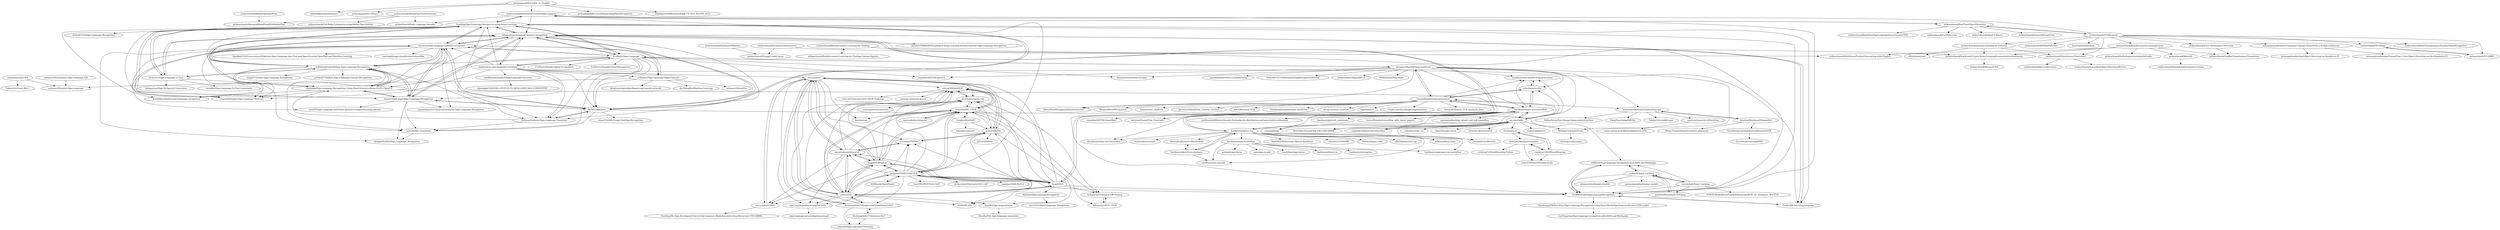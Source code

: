 digraph G {
"nicknochnack/MediaPipePoseEstimation" -> "nicknochnack/Body-Language-Decoder"
"nicknochnack/MediaPipePoseEstimation" -> "nicknochnack/Full-Body-Estimation-using-Media-Pipe-Holistic"
"nicknochnack/MediaPipePoseEstimation" -> "nicknochnack/AdvancedHandPoseWithMediaPipe"
"harshbg/Sign-Language-Interpreter-using-Deep-Learning" -> "hthuwal/sign-language-gesture-recognition"
"harshbg/Sign-Language-Interpreter-using-Deep-Learning" -> "loicmarie/sign-language-alphabet-recognizer"
"harshbg/Sign-Language-Interpreter-using-Deep-Learning" -> "imRishabhGupta/Indian-Sign-Language-Recognition"
"harshbg/Sign-Language-Interpreter-using-Deep-Learning" -> "rrupeshh/Simple-Sign-Language-Detector"
"harshbg/Sign-Language-Interpreter-using-Deep-Learning" -> "luvk1412/Sign-Language-to-Text"
"harshbg/Sign-Language-Interpreter-using-Deep-Learning" -> "Anmol-Singh-Jaggi/Sign-Language-Recognition"
"harshbg/Sign-Language-Interpreter-using-Deep-Learning" -> "BelalC/sign2text"
"harshbg/Sign-Language-Interpreter-using-Deep-Learning" -> "SufiyaanNadeem/Sign-Language-Translator"
"harshbg/Sign-Language-Interpreter-using-Deep-Learning" -> "shadabsk/Sign-Language-Recognition-Using-Hand-Gestures-Keras-PyQT5-OpenCV"
"harshbg/Sign-Language-Interpreter-using-Deep-Learning" -> "Tachionstrahl/SignLanguageRecognition"
"harshbg/Sign-Language-Interpreter-using-Deep-Learning" -> "Arshad221b/Sign-Language-Recognition"
"harshbg/Sign-Language-Interpreter-using-Deep-Learning" -> "nicknochnack/ActionDetectionforSignLanguage"
"harshbg/Sign-Language-Interpreter-using-Deep-Learning" -> "Karthikeyu/Indian-sign-language-recognition"
"harshbg/Sign-Language-Interpreter-using-Deep-Learning" -> "FrederikSchorr/sign-language"
"harshbg/Sign-Language-Interpreter-using-Deep-Learning" -> "EvilPort2/Sign-Language"
"nicknochnack/TFODCourse" -> "nicknochnack/TFODApp"
"nicknochnack/TFODCourse" -> "nicknochnack/TFODRPi"
"nicknochnack/TFODCourse" -> "nicknochnack/RealTimeObjectDetection"
"nicknochnack/TFODCourse" -> "nicknochnack/machine-learning-by-industry"
"nicknochnack/TFODCourse" -> "nicknochnack/RealTimeAutomaticNumberPlateRecognition"
"nicknochnack/TFODCourse" -> "nicknochnack/ActionDetectionforSignLanguage"
"nicknochnack/TFODCourse" -> "nicknochnack/DataScienceCheatsheet"
"nicknochnack/TFODCourse" -> "nicknochnack/ReinforcementLearningCourse"
"nicknochnack/TFODCourse" -> "nicknochnack/ANPRwithPython"
"nicknochnack/TFODCourse" -> "heartexlabs/labelImg" ["e"=1]
"nicknochnack/TFODCourse" -> "armaanpriyadarshan/Training-a-Custom-TensorFlow-2.X-Object-Detector"
"nicknochnack/TFODCourse" -> "nicknochnack/YOLO-Drowsiness-Detection"
"EvilPort2/Sign-Language" -> "hthuwal/sign-language-gesture-recognition"
"EvilPort2/Sign-Language" -> "loicmarie/sign-language-alphabet-recognizer"
"EvilPort2/Sign-Language" -> "harshbg/Sign-Language-Interpreter-using-Deep-Learning"
"EvilPort2/Sign-Language" -> "imRishabhGupta/Indian-Sign-Language-Recognition"
"EvilPort2/Sign-Language" -> "sjvasquez/handwriting-synthesis"
"EvilPort2/Sign-Language" -> "BelalC/sign2text"
"EvilPort2/Sign-Language" -> "SufiyaanNadeem/Sign-Language-Translator"
"EvilPort2/Sign-Language" -> "kennethreitz/twitter-scraper" ["e"=1]
"EvilPort2/Sign-Language" -> "EvilPort2/Simple-OpenCV-Calculator"
"EvilPort2/Sign-Language" -> "carpedm20/ENAS-pytorch" ["e"=1]
"EvilPort2/Sign-Language" -> "shekit/alexa-sign-language-translator"
"EvilPort2/Sign-Language" -> "mjk188/ASL-Translator"
"EvilPort2/Sign-Language" -> "shadabsk/Sign-Language-Recognition-Using-Hand-Gestures-Keras-PyQT5-OpenCV"
"EvilPort2/Sign-Language" -> "EvilPort2/SimpleGestureRecognition"
"EvilPort2/Sign-Language" -> "ardamavi/Sign-Language-Digits-Dataset"
"snowkylin/rnn-handwriting-generation" -> "greydanus/scribe"
"szcom/rnnlib" -> "hardmaru/write-rnn-tensorflow"
"szcom/rnnlib" -> "greydanus/scribe"
"szcom/rnnlib" -> "hardmaru/sketch-rnn"
"szcom/rnnlib" -> "theSage21/handwritten"
"szcom/rnnlib" -> "ericjang/draw" ["e"=1]
"szcom/rnnlib" -> "skaae/lasagne-draw" ["e"=1]
"szcom/rnnlib" -> "ikostrikov/TensorFlow-VAE-GAN-DRAW" ["e"=1]
"szcom/rnnlib" -> "Element-Research/rnn" ["e"=1]
"szcom/rnnlib" -> "fumin/pencil"
"szcom/rnnlib" -> "wojzaremba/lstm" ["e"=1]
"szcom/rnnlib" -> "snowkylin/rnn-handwriting-generation"
"szcom/rnnlib" -> "kaonashi-tyc/Rewrite" ["e"=1]
"szcom/rnnlib" -> "carpedm20/pixel-rnn-tensorflow" ["e"=1]
"szcom/rnnlib" -> "Grzego/handwriting-generation"
"szcom/rnnlib" -> "rakeshvar/rnn_ctc" ["e"=1]
"ustc-slr/DilatedSLR" -> "zheniu/stochastic-cslr"
"ustc-slr/DilatedSLR" -> "ustc-slr/ChaLearn-2021-ISLR-Challenge"
"ustc-slr/DilatedSLR" -> "amorim-cleison/st-gcn-sl"
"ustc-slr/DilatedSLR" -> "gulvarol/bsl1k"
"ardamavi/Game-Bot" -> "FidgetySo/Game-Bot-1"
"ardamavi/Game-Bot" -> "ardamavi/Vocalize-Sign-Language"
"alexis-jacq/Pytorch-Sketch-RNN" -> "hardmaru/sketch-rnn-datasets"
"hthuwal/sign-language-gesture-recognition" -> "loicmarie/sign-language-alphabet-recognizer"
"hthuwal/sign-language-gesture-recognition" -> "harshbg/Sign-Language-Interpreter-using-Deep-Learning"
"hthuwal/sign-language-gesture-recognition" -> "imRishabhGupta/Indian-Sign-Language-Recognition"
"hthuwal/sign-language-gesture-recognition" -> "FrederikSchorr/sign-language"
"hthuwal/sign-language-gesture-recognition" -> "rrupeshh/Simple-Sign-Language-Detector"
"hthuwal/sign-language-gesture-recognition" -> "Anmol-Singh-Jaggi/Sign-Language-Recognition"
"hthuwal/sign-language-gesture-recognition" -> "Tachionstrahl/SignLanguageRecognition"
"hthuwal/sign-language-gesture-recognition" -> "BelalC/sign2text"
"hthuwal/sign-language-gesture-recognition" -> "shadabsk/Sign-Language-Recognition-Using-Hand-Gestures-Keras-PyQT5-OpenCV"
"hthuwal/sign-language-gesture-recognition" -> "luvk1412/Sign-Language-to-Text"
"hthuwal/sign-language-gesture-recognition" -> "EvilPort2/Sign-Language"
"hthuwal/sign-language-gesture-recognition" -> "shekit/alexa-sign-language-translator"
"hthuwal/sign-language-gesture-recognition" -> "0aqz0/SLR"
"hthuwal/sign-language-gesture-recognition" -> "jayshah19949596/DeepSign-A-Deep-Learning-Architecture-for-Sign-Language-Recognition"
"hthuwal/sign-language-gesture-recognition" -> "SufiyaanNadeem/Sign-Language-Translator"
"nicknochnack/MediaPipeHandPose" -> "nicknochnack/AdvancedHandPoseWithMediaPipe"
"Grzego/handwriting-generation" -> "sjvasquez/handwriting-synthesis"
"Grzego/handwriting-generation" -> "Belval/TextRecognitionDataGenerator" ["e"=1]
"Grzego/handwriting-generation" -> "greydanus/scribe"
"Grzego/handwriting-generation" -> "Sanster/text_renderer" ["e"=1]
"Grzego/handwriting-generation" -> "JarveeLee/SynthText_Chinese_version" ["e"=1]
"Grzego/handwriting-generation" -> "snowkylin/rnn-handwriting-generation"
"Grzego/handwriting-generation" -> "hardmaru/write-rnn-tensorflow"
"Grzego/handwriting-generation" -> "da03/Attention-OCR" ["e"=1]
"Grzego/handwriting-generation" -> "TianzhongSong/awesome-SynthText" ["e"=1]
"Grzego/handwriting-generation" -> "oh-my-ocr/text_renderer" ["e"=1]
"Grzego/handwriting-generation" -> "amzn/convolutional-handwriting-gan"
"Grzego/handwriting-generation" -> "bgshih/aster" ["e"=1]
"Grzego/handwriting-generation" -> "Canjie-Luo/Text-Image-Augmentation" ["e"=1]
"Grzego/handwriting-generation" -> "wang-tf/Chinese_OCR_synthetic_data" ["e"=1]
"Grzego/handwriting-generation" -> "WenmuZhou/PAN.pytorch" ["e"=1]
"verashira/TSPNet" -> "gulvarol/bsl1k"
"verashira/TSPNet" -> "kayoyin/transformer-slt"
"theSage21/handwritten" -> "theSage21/pytongue"
"kayoyin/transformer-slt" -> "neccam/slt"
"kayoyin/transformer-slt" -> "neccam/nslt"
"kayoyin/transformer-slt" -> "neccam/SubUNets"
"kayoyin/transformer-slt" -> "verashira/TSPNet"
"kayoyin/transformer-slt" -> "sign-language-processing/datasets"
"kayoyin/transformer-slt" -> "ycmin95/VAC_CSLR"
"kayoyin/transformer-slt" -> "0aqz0/SLRPapers"
"kayoyin/transformer-slt" -> "ustc-slr/DilatedSLR"
"neccam/nslt" -> "neccam/slt"
"neccam/nslt" -> "kayoyin/transformer-slt"
"neccam/nslt" -> "neccam/SubUNets"
"neccam/nslt" -> "ycmin95/VAC_CSLR"
"neccam/nslt" -> "BenSaunders27/ProgressiveTransformersSLP"
"neccam/nslt" -> "verashira/TSPNet"
"neccam/nslt" -> "0aqz0/SLRPapers"
"neccam/nslt" -> "ustc-slr/DilatedSLR"
"neccam/nslt" -> "gulvarol/bsl1k"
"neccam/nslt" -> "zheniu/stochastic-cslr"
"neccam/nslt" -> "faresbs/san"
"neccam/nslt" -> "sign-language-processing/datasets"
"neccam/slt" -> "kayoyin/transformer-slt"
"neccam/slt" -> "neccam/nslt"
"neccam/slt" -> "BenSaunders27/ProgressiveTransformersSLP"
"neccam/slt" -> "ycmin95/VAC_CSLR"
"neccam/slt" -> "verashira/TSPNet"
"neccam/slt" -> "ustc-slr/DilatedSLR"
"neccam/slt" -> "jackyjsy/CVPR21Chal-SLR"
"neccam/slt" -> "0aqz0/SLRPapers"
"neccam/slt" -> "neccam/SubUNets"
"neccam/slt" -> "zheniu/stochastic-cslr"
"neccam/slt" -> "sign-language-processing/datasets"
"neccam/slt" -> "RenzKa/sign-segmentation"
"neccam/slt" -> "0aqz0/SLR"
"neccam/slt" -> "dxli94/WLASL" ["e"=1]
"neccam/slt" -> "gulvarol/bsl1k"
"duduainankai/pencil-python" -> "candycat1992/PencilDrawing"
"duduainankai/pencil-python" -> "Ldpe2G/Pencil-Drawing-Scala"
"duduainankai/pencil-python" -> "ychding11/PencilDrawing-Python"
"IntuitionMachines/OrigamiNet" -> "Wang-Tianwei/Implicit-feature-alignment"
"IntuitionMachines/OrigamiNet" -> "amzn/convolutional-handwriting-gan"
"IntuitionMachines/OrigamiNet" -> "FactoDeepLearning/VerticalAttentionOCR"
"sjvasquez/handwriting-synthesis" -> "Grzego/handwriting-generation"
"sjvasquez/handwriting-synthesis" -> "EvilPort2/Sign-Language"
"sjvasquez/handwriting-synthesis" -> "kennethreitz/twitter-scraper" ["e"=1]
"sjvasquez/handwriting-synthesis" -> "hardmaru/write-rnn-tensorflow"
"sjvasquez/handwriting-synthesis" -> "carpedm20/ENAS-pytorch" ["e"=1]
"sjvasquez/handwriting-synthesis" -> "saurabhdaware/text-to-handwriting" ["e"=1]
"sjvasquez/handwriting-synthesis" -> "greydanus/scribe"
"sjvasquez/handwriting-synthesis" -> "amzn/convolutional-handwriting-gan"
"sjvasquez/handwriting-synthesis" -> "szcom/rnnlib"
"sjvasquez/handwriting-synthesis" -> "0x454447415244/HandwritingRecognitionSystem" ["e"=1]
"sjvasquez/handwriting-synthesis" -> "GirkovArpa/calligrapher-ai"
"sjvasquez/handwriting-synthesis" -> "Belval/TextRecognitionDataGenerator" ["e"=1]
"sjvasquez/handwriting-synthesis" -> "snowkylin/rnn-handwriting-generation"
"sjvasquez/handwriting-synthesis" -> "NVIDIA/FastPhotoStyle" ["e"=1]
"sjvasquez/handwriting-synthesis" -> "theSage21/handwritten"
"hardmaru/write-rnn-tensorflow" -> "hardmaru/sketch-rnn"
"hardmaru/write-rnn-tensorflow" -> "szcom/rnnlib"
"hardmaru/write-rnn-tensorflow" -> "greydanus/scribe"
"hardmaru/write-rnn-tensorflow" -> "snowkylin/rnn-handwriting-generation"
"hardmaru/write-rnn-tensorflow" -> "Grzego/handwriting-generation"
"hardmaru/write-rnn-tensorflow" -> "axelbrando/Mixture-Density-Networks-for-distribution-and-uncertainty-estimation" ["e"=1]
"hardmaru/write-rnn-tensorflow" -> "sherjilozair/char-rnn-tensorflow" ["e"=1]
"hardmaru/write-rnn-tensorflow" -> "hardmaru/pytorch_notebooks" ["e"=1]
"hardmaru/write-rnn-tensorflow" -> "LeavesBreathe/tensorflow_with_latest_papers" ["e"=1]
"hardmaru/write-rnn-tensorflow" -> "ericjang/draw" ["e"=1]
"hardmaru/write-rnn-tensorflow" -> "jazzsaxmafia/show_attend_and_tell.tensorflow" ["e"=1]
"hardmaru/write-rnn-tensorflow" -> "carpedm20/pixel-rnn-tensorflow" ["e"=1]
"hardmaru/write-rnn-tensorflow" -> "carpedm20/NTM-tensorflow" ["e"=1]
"hardmaru/write-rnn-tensorflow" -> "ikostrikov/TensorFlow-VAE-GAN-DRAW" ["e"=1]
"hardmaru/write-rnn-tensorflow" -> "terryum/TensorFlow_Exercises" ["e"=1]
"hardmaru/sketch-rnn" -> "hardmaru/write-rnn-tensorflow"
"hardmaru/sketch-rnn" -> "hardmaru/sketch-rnn-datasets"
"hardmaru/sketch-rnn" -> "alexis-jacq/Pytorch-Sketch-RNN"
"hardmaru/sketch-rnn" -> "MarkMoHR/Awesome-Sketch-Synthesis" ["e"=1]
"hardmaru/sketch-rnn" -> "szcom/rnnlib"
"hardmaru/sketch-rnn" -> "chuanli11/CNNMRF" ["e"=1]
"hardmaru/sketch-rnn" -> "Newmu/dcgan_code" ["e"=1]
"hardmaru/sketch-rnn" -> "abhshkdz/neural-vqa" ["e"=1]
"hardmaru/sketch-rnn" -> "hardmaru/rnn-tutorial"
"hardmaru/sketch-rnn" -> "erikbern/deep-fonts" ["e"=1]
"hardmaru/sketch-rnn" -> "sherjilozair/char-rnn-tensorflow" ["e"=1]
"hardmaru/sketch-rnn" -> "hardmaru/cppn-tensorflow"
"hardmaru/sketch-rnn" -> "facebook/eyescream" ["e"=1]
"hardmaru/sketch-rnn" -> "hardmaru/cppn-gan-vae-tensorflow" ["e"=1]
"hardmaru/sketch-rnn" -> "kaonashi-tyc/Rewrite" ["e"=1]
"imRishabhGupta/Indian-Sign-Language-Recognition" -> "Karthikeyu/Indian-sign-language-recognition"
"imRishabhGupta/Indian-Sign-Language-Recognition" -> "harshbg/Sign-Language-Interpreter-using-Deep-Learning"
"imRishabhGupta/Indian-Sign-Language-Recognition" -> "hthuwal/sign-language-gesture-recognition"
"imRishabhGupta/Indian-Sign-Language-Recognition" -> "shadabsk/Sign-Language-Recognition-Using-Hand-Gestures-Keras-PyQT5-OpenCV"
"imRishabhGupta/Indian-Sign-Language-Recognition" -> "shag527/Indian-Sign-Language-Recognition"
"imRishabhGupta/Indian-Sign-Language-Recognition" -> "Anmol-Singh-Jaggi/Sign-Language-Recognition"
"imRishabhGupta/Indian-Sign-Language-Recognition" -> "yatharth77/Indian-Sign-Language-Gesture-Recognition"
"imRishabhGupta/Indian-Sign-Language-Recognition" -> "loicmarie/sign-language-alphabet-recognizer"
"imRishabhGupta/Indian-Sign-Language-Recognition" -> "luvk1412/Sign-Language-to-Text"
"imRishabhGupta/Indian-Sign-Language-Recognition" -> "rrupeshh/Simple-Sign-Language-Detector"
"imRishabhGupta/Indian-Sign-Language-Recognition" -> "SufiyaanNadeem/Sign-Language-Translator"
"imRishabhGupta/Indian-Sign-Language-Recognition" -> "mjk188/ASL-Translator"
"BenSaunders27/Awesome-SLP" -> "BenSaunders27/ProgressiveTransformersSLP"
"BenSaunders27/Awesome-SLP" -> "gopeith/SignLanguageProcessing"
"BenSaunders27/ProgressiveTransformersSLP" -> "BenSaunders27/Awesome-SLP"
"BenSaunders27/ProgressiveTransformersSLP" -> "neccam/slt"
"BenSaunders27/ProgressiveTransformersSLP" -> "gopeith/SignLanguageProcessing"
"BenSaunders27/ProgressiveTransformersSLP" -> "ustc-slr/DilatedSLR"
"BenSaunders27/ProgressiveTransformersSLP" -> "neccam/nslt"
"FangyunWei/SLRT" -> "ycmin95/VAC_CSLR"
"FangyunWei/SLRT" -> "gulvarol/bsl1k"
"FangyunWei/SLRT" -> "bzhangGo/sltunet"
"nicknochnack/Reinforcement-Learning-for-Trading" -> "nicknochnack/Reinforcement-Learning-for-Trading-Custom-Signals"
"nicknochnack/Reinforcement-Learning-for-Trading" -> "nicknochnack/Stock-and-Crypto-News-ScrapingSummarizationSentiment"
"dluthwy/SignLanguageRecognition" -> "owo12321/Sign-Language-Recognition"
"SufiyaanNadeem/Sign-Language-Translator" -> "mjk188/ASL-Translator"
"SufiyaanNadeem/Sign-Language-Translator" -> "BelalC/sign2text"
"SufiyaanNadeem/Sign-Language-Translator" -> "shadabsk/Sign-Language-Recognition-Using-Hand-Gestures-Keras-PyQT5-OpenCV"
"priiyaanjaalii0611/ASL_to_English" -> "priiyaanjaalii0611/Piano"
"priiyaanjaalii0611/ASL_to_English" -> "priiyaanjaalii0611/CarRegistrationPlateRecognition"
"priiyaanjaalii0611/ASL_to_English" -> "ashishpatel26/ResourceBank_CV_NLP_MLOPS_2022" ["e"=1]
"priiyaanjaalii0611/ASL_to_English" -> "nicknochnack/ActionDetectionforSignLanguage"
"priiyaanjaalii0611/ASL_to_English" -> "abhishekkrthakur/mlspace" ["e"=1]
"ardamavi/Sign-Language-Digits-Dataset" -> "ardamavi/Vocalize-Sign-Language"
"ardamavi/Sign-Language-Digits-Dataset" -> "deeplearningturkiye/kapsul-agi-capsule-network" ["e"=1]
"ardamavi/Sign-Language-Digits-Dataset" -> "loicmarie/sign-language-alphabet-recognizer"
"ardamavi/Sign-Language-Digits-Dataset" -> "devWangBin/Machine-Learning"
"ardamavi/Sign-Language-Digits-Dataset" -> "BelalC/sign2text"
"ardamavi/Sign-Language-Digits-Dataset" -> "ardamavi/SesimVar"
"Anmol-Singh-Jaggi/Sign-Language-Recognition" -> "loicmarie/sign-language-alphabet-recognizer"
"Anmol-Singh-Jaggi/Sign-Language-Recognition" -> "AnupamYedida/Sign_Language_Recognition"
"Anmol-Singh-Jaggi/Sign-Language-Recognition" -> "shadabsk/Sign-Language-Recognition-Using-Hand-Gestures-Keras-PyQT5-OpenCV"
"Anmol-Singh-Jaggi/Sign-Language-Recognition" -> "hthuwal/sign-language-gesture-recognition"
"Anmol-Singh-Jaggi/Sign-Language-Recognition" -> "imRishabhGupta/Indian-Sign-Language-Recognition"
"Anmol-Singh-Jaggi/Sign-Language-Recognition" -> "harshbg/Sign-Language-Interpreter-using-Deep-Learning"
"Anmol-Singh-Jaggi/Sign-Language-Recognition" -> "BelalC/sign2text"
"Anmol-Singh-Jaggi/Sign-Language-Recognition" -> "mjk188/ASL-Translator"
"Anmol-Singh-Jaggi/Sign-Language-Recognition" -> "mon95/Sign-Language-and-Static-gesture-recognition-using-sklearn"
"Anmol-Singh-Jaggi/Sign-Language-Recognition" -> "payamsiyari/GT-Deep-Learning-for-Sign-Language-Recognition"
"candycat1992/PencilDrawing" -> "Ldpe2G/Pencil-Drawing-Scala"
"candycat1992/PencilDrawing" -> "duduainankai/pencil-python"
"candycat1992/PencilDrawing" -> "fumin/pencil"
"shadabsk/Sign-Language-Recognition-Using-Hand-Gestures-Keras-PyQT5-OpenCV" -> "rrupeshh/Simple-Sign-Language-Detector"
"shadabsk/Sign-Language-Recognition-Using-Hand-Gestures-Keras-PyQT5-OpenCV" -> "Karthikeyu/Indian-sign-language-recognition"
"shadabsk/Sign-Language-Recognition-Using-Hand-Gestures-Keras-PyQT5-OpenCV" -> "Tachionstrahl/SignLanguageRecognition"
"shadabsk/Sign-Language-Recognition-Using-Hand-Gestures-Keras-PyQT5-OpenCV" -> "Anmol-Singh-Jaggi/Sign-Language-Recognition"
"shadabsk/Sign-Language-Recognition-Using-Hand-Gestures-Keras-PyQT5-OpenCV" -> "imRishabhGupta/Indian-Sign-Language-Recognition"
"gulvarol/bsl1k" -> "gulvarol/bsldict"
"gulvarol/bsl1k" -> "RenzKa/sign-segmentation"
"gulvarol/bsl1k" -> "zheniu/stochastic-cslr"
"gulvarol/bsl1k" -> "ustc-slr/DilatedSLR"
"gulvarol/bsl1k" -> "verashira/TSPNet"
"hulianyuyy/SEN_CSLR" -> "hulianyuyy/Temporal-Lift-Pooling"
"zheniu/stochastic-cslr" -> "hulianyuyy/Temporal-Lift-Pooling"
"zheniu/stochastic-cslr" -> "ustc-slr/DilatedSLR"
"zheniu/stochastic-cslr" -> "enhuiz/phoenix-datasets"
"zheniu/stochastic-cslr" -> "ycmin95/VAC_CSLR"
"shekit/alexa-sign-language-translator" -> "hthuwal/sign-language-gesture-recognition"
"shekit/alexa-sign-language-translator" -> "loicmarie/sign-language-alphabet-recognizer"
"shekit/alexa-sign-language-translator" -> "neccam/nslt"
"shekit/alexa-sign-language-translator" -> "ardamavi/Sign-Language-Digits-Dataset"
"shekit/alexa-sign-language-translator" -> "FrederikSchorr/sign-language"
"shekit/alexa-sign-language-translator" -> "SufiyaanNadeem/Sign-Language-Translator"
"shekit/alexa-sign-language-translator" -> "rrupeshh/Simple-Sign-Language-Detector"
"shekit/alexa-sign-language-translator" -> "Anmol-Singh-Jaggi/Sign-Language-Recognition"
"shekit/alexa-sign-language-translator" -> "EvilPort2/Sign-Language"
"shekit/alexa-sign-language-translator" -> "BelalC/sign2text"
"shekit/alexa-sign-language-translator" -> "harshbg/Sign-Language-Interpreter-using-Deep-Learning"
"shekit/alexa-sign-language-translator" -> "sahilkhoslaa/AudioToSignLanguageConverter"
"nicknochnack/TFODApp" -> "nicknochnack/TFODRPi"
"nicknochnack/TFODRPi" -> "nicknochnack/TFODApp"
"0aqz0/SLR" -> "0aqz0/SLRPapers"
"0aqz0/SLR" -> "ustc-slr/DilatedSLR"
"0aqz0/SLR" -> "jackyjsy/CVPR21Chal-SLR"
"0aqz0/SLR" -> "ycmin95/VAC_CSLR"
"0aqz0/SLR" -> "zheniu/stochastic-cslr"
"0aqz0/SLR" -> "neccam/slt"
"0aqz0/SLR" -> "kayoyin/transformer-slt"
"0aqz0/SLR" -> "dluthwy/SignLanguageRecognition"
"0aqz0/SLR" -> "gulvarol/bsl1k"
"0aqz0/SLR" -> "neccam/nslt"
"0aqz0/SLR" -> "verashira/TSPNet"
"0aqz0/SLR" -> "dxli94/WLASL" ["e"=1]
"0aqz0/SLR" -> "Tachionstrahl/SignLanguageRecognition"
"0aqz0/SLR" -> "hulianyuyy/Temporal-Lift-Pooling"
"0aqz0/SLR" -> "hthuwal/sign-language-gesture-recognition"
"0aqz0/SLRPapers" -> "ustc-slr/DilatedSLR"
"0aqz0/SLRPapers" -> "0aqz0/SLR"
"0aqz0/SLRPapers" -> "ycmin95/VAC_CSLR"
"0aqz0/SLRPapers" -> "zheniu/stochastic-cslr"
"0aqz0/SLRPapers" -> "neccam/nslt"
"0aqz0/SLRPapers" -> "neccam/SubUNets"
"0aqz0/SLRPapers" -> "jackyjsy/CVPR21Chal-SLR"
"0aqz0/SLRPapers" -> "neccam/slt"
"0aqz0/SLRPapers" -> "kayoyin/transformer-slt"
"ycmin95/VAC_CSLR" -> "hulianyuyy/Temporal-Lift-Pooling"
"ycmin95/VAC_CSLR" -> "zheniu/stochastic-cslr"
"ycmin95/VAC_CSLR" -> "neccam/slt"
"ycmin95/VAC_CSLR" -> "FangyunWei/SLRT"
"ycmin95/VAC_CSLR" -> "ustc-slr/DilatedSLR"
"ycmin95/VAC_CSLR" -> "jackyjsy/CVPR21Chal-SLR"
"ycmin95/VAC_CSLR" -> "hulianyuyy/SEN_CSLR"
"ycmin95/VAC_CSLR" -> "faresbs/san"
"ycmin95/VAC_CSLR" -> "matyasbohacek/spoter"
"ycmin95/VAC_CSLR" -> "gulvarol/bsl1k"
"ycmin95/VAC_CSLR" -> "neccam/nslt"
"ycmin95/VAC_CSLR" -> "0aqz0/SLRPapers"
"nicknochnack/machine-learning-by-industry" -> "ilfrich/annotator"
"nicknochnack/machine-learning-by-industry" -> "nicknochnack/Stock-and-Crypto-News-ScrapingSummarizationSentiment"
"nicknochnack/machine-learning-by-industry" -> "nicknochnack/DataScienceCheatsheet"
"fumin/pencil" -> "candycat1992/PencilDrawing"
"fumin/pencil" -> "duduainankai/pencil-python"
"ardamavi/Vocalization-Sign-Language-iOS" -> "ardamavi/Vocalize-Sign-Language"
"nicknochnack/RealTimeObjectDetection" -> "nicknochnack/RealTimeSignLanguageDetectionwithTFJS"
"nicknochnack/RealTimeObjectDetection" -> "nicknochnack/ActionDetectionforSignLanguage"
"nicknochnack/RealTimeObjectDetection" -> "nicknochnack/FaceDetection"
"nicknochnack/RealTimeObjectDetection" -> "nicknochnack/OpenCV-Basics"
"nicknochnack/RealTimeObjectDetection" -> "nicknochnack/TFODCourse"
"nicknochnack/RealTimeObjectDetection" -> "nicknochnack/GestureRecognition" ["e"=1]
"jackyjsy/CVPR21Chal-SLR" -> "jackyjsy/SAM-SLR-v2"
"jackyjsy/CVPR21Chal-SLR" -> "ycmin95/VAC_CSLR"
"jackyjsy/CVPR21Chal-SLR" -> "gulvarol/bsl1k"
"jackyjsy/CVPR21Chal-SLR" -> "verashira/TSPNet"
"jackyjsy/CVPR21Chal-SLR" -> "neccam/slt"
"jackyjsy/CVPR21Chal-SLR" -> "AI4Bharat/OpenHands"
"jackyjsy/CVPR21Chal-SLR" -> "0aqz0/SLR"
"jackyjsy/CVPR21Chal-SLR" -> "0aqz0/SLRPapers"
"jackyjsy/CVPR21Chal-SLR" -> "zheniu/stochastic-cslr"
"jackyjsy/CVPR21Chal-SLR" -> "BenSaunders27/ProgressiveTransformersSLP"
"jackyjsy/CVPR21Chal-SLR" -> "Tachionstrahl/SignLanguageRecognition"
"jackyjsy/CVPR21Chal-SLR" -> "Sun1992/SSTCN-for-SLR"
"jackyjsy/CVPR21Chal-SLR" -> "dxli94/WLASL" ["e"=1]
"jackyjsy/CVPR21Chal-SLR" -> "m-decoster/ChaLearn-2021-LAP"
"jackyjsy/CVPR21Chal-SLR" -> "kayoyin/transformer-slt"
"BelalC/sign2text" -> "loicmarie/sign-language-alphabet-recognizer"
"BelalC/sign2text" -> "mjk188/ASL-Translator"
"BelalC/sign2text" -> "SufiyaanNadeem/Sign-Language-Translator"
"BelalC/sign2text" -> "hthuwal/sign-language-gesture-recognition"
"BelalC/sign2text" -> "Anmol-Singh-Jaggi/Sign-Language-Recognition"
"BelalC/sign2text" -> "harshbg/Sign-Language-Interpreter-using-Deep-Learning"
"BelalC/sign2text" -> "rabBit64/Sign-language-recognition-with-RNN-and-Mediapipe"
"BelalC/sign2text" -> "snrao310/ASL-Finger-Spelling-Recognition"
"JuliaPoo/MultiHand-Tracking" -> "wolterlw/hand_tracking"
"loicmarie/sign-language-alphabet-recognizer" -> "hthuwal/sign-language-gesture-recognition"
"loicmarie/sign-language-alphabet-recognizer" -> "rrupeshh/Simple-Sign-Language-Detector"
"loicmarie/sign-language-alphabet-recognizer" -> "harshbg/Sign-Language-Interpreter-using-Deep-Learning"
"loicmarie/sign-language-alphabet-recognizer" -> "Anmol-Singh-Jaggi/Sign-Language-Recognition"
"loicmarie/sign-language-alphabet-recognizer" -> "BelalC/sign2text"
"loicmarie/sign-language-alphabet-recognizer" -> "mjk188/ASL-Translator"
"loicmarie/sign-language-alphabet-recognizer" -> "imRishabhGupta/Indian-Sign-Language-Recognition"
"loicmarie/sign-language-alphabet-recognizer" -> "shadabsk/Sign-Language-Recognition-Using-Hand-Gestures-Keras-PyQT5-OpenCV"
"loicmarie/sign-language-alphabet-recognizer" -> "mon95/Sign-Language-and-Static-gesture-recognition-using-sklearn"
"loicmarie/sign-language-alphabet-recognizer" -> "EvilPort2/Sign-Language"
"loicmarie/sign-language-alphabet-recognizer" -> "Saadbutt321/Conversion-of-Pakistan-Sign-Language-into-Text-and-Speech-using-OpenPose-and-Machine-Learning"
"loicmarie/sign-language-alphabet-recognizer" -> "xuetsing/image-classification-tensorflow"
"loicmarie/sign-language-alphabet-recognizer" -> "AnupamYedida/Sign_Language_Recognition"
"loicmarie/sign-language-alphabet-recognizer" -> "ardamavi/Sign-Language-Digits-Dataset"
"loicmarie/sign-language-alphabet-recognizer" -> "payamsiyari/GT-Deep-Learning-for-Sign-Language-Recognition"
"nicknochnack/Stock-and-Crypto-News-ScrapingSummarizationSentiment" -> "nicknochnack/BinanceEDA"
"nicknochnack/PythonForDataScience" -> "nicknochnack/MultiStoreProductForecasting-with-Prophet"
"nicknochnack/PythonForDataScience" -> "nicknochnack/NumpyCrashCourse"
"nicknochnack/YOLO-Drowsiness-Detection" -> "nicknochnack/GradioxTransformersTranslation"
"nicknochnack/DataScienceCheatsheet" -> "nicknochnack/TensorflowObjectDetectionMetrics"
"nicknochnack/DataScienceCheatsheet" -> "nicknochnack/MLCrashCourse"
"nicknochnack/ActionDetectionforSignLanguage" -> "nicknochnack/RealTimeObjectDetection"
"nicknochnack/ActionDetectionforSignLanguage" -> "harshbg/Sign-Language-Interpreter-using-Deep-Learning"
"nicknochnack/ActionDetectionforSignLanguage" -> "hthuwal/sign-language-gesture-recognition"
"nicknochnack/ActionDetectionforSignLanguage" -> "nicknochnack/Body-Language-Decoder"
"nicknochnack/ActionDetectionforSignLanguage" -> "jackyjsy/CVPR21Chal-SLR"
"nicknochnack/ActionDetectionforSignLanguage" -> "Tachionstrahl/SignLanguageRecognition"
"Tachionstrahl/SignLanguageRecognition" -> "rabBit64/Sign-language-recognition-with-RNN-and-Mediapipe"
"Tachionstrahl/SignLanguageRecognition" -> "FrederikSchorr/sign-language"
"Tachionstrahl/SignLanguageRecognition" -> "thanhsang298/Viet-Nam-Sign-Language-Recognition-using-Hand-MediaPipe-framework-and-LSTM-model"
"matyasbohacek/spoter" -> "ycmin95/VAC_CSLR"
"rabBit64/Sign-language-recognition-with-RNN-and-Mediapipe" -> "Tachionstrahl/SignLanguageRecognition"
"rabBit64/Sign-language-recognition-with-RNN-and-Mediapipe" -> "wolterlw/hand_tracking"
"nicknochnack/Pandasin20Minutes" -> "nicknochnack/NumpyCrashCourse"
"mjk188/ASL-Translator" -> "AnupamYedida/Sign_Language_Recognition"
"amzn/convolutional-handwriting-gan" -> "IntuitionMachines/OrigamiNet"
"amzn/convolutional-handwriting-gan" -> "Nikolai10/scrabble-gan"
"amzn/convolutional-handwriting-gan" -> "omni-us/research-GANwriting"
"amzn/convolutional-handwriting-gan" -> "RubanSeven/Text-Image-Augmentation-python" ["e"=1]
"amzn/convolutional-handwriting-gan" -> "FangShancheng/ABINet" ["e"=1]
"wolterlw/hand_tracking" -> "metalwhale/hand_tracking"
"wolterlw/hand_tracking" -> "JuliaPoo/MultiHand-Tracking"
"wolterlw/hand_tracking" -> "rabBit64/Sign-language-recognition-with-RNN-and-Mediapipe"
"wolterlw/hand_tracking" -> "shoman2/mediapipe-models"
"wolterlw/hand_tracking" -> "junhwanjang/mediapipe-models"
"wolterlw/hand_tracking" -> "Tachionstrahl/SignLanguageRecognition"
"hardmaru/cppn-tensorflow" -> "hardmaru/cppn-gan-vae-tensorflow" ["e"=1]
"hardmaru/cppn-tensorflow" -> "hochthom/cppn-keras"
"hardmaru/cppn-tensorflow" -> "hardmaru/netart-js"
"hardmaru/cppn-tensorflow" -> "hardmaru/neurogram"
"hardmaru/cppn-tensorflow" -> "wottpal/cppn-keras"
"hardmaru/cppn-tensorflow" -> "hardmaru/rnn-tutorial"
"hardmaru/cppn-tensorflow" -> "wxs/cppn-to-glsl"
"greydanus/scribe" -> "snowkylin/rnn-handwriting-generation"
"greydanus/scribe" -> "hardmaru/write-rnn-tensorflow"
"greydanus/scribe" -> "Grzego/handwriting-generation"
"luvk1412/Sign-Language-to-Text" -> "emnikhil/Sign-Language-To-Text-Conversion"
"luvk1412/Sign-Language-to-Text" -> "shadabsk/Sign-Language-Recognition-Using-Hand-Gestures-Keras-PyQT5-OpenCV"
"luvk1412/Sign-Language-to-Text" -> "beingaryan/Sign-To-Speech-Conversion"
"luvk1412/Sign-Language-to-Text" -> "harshbg/Sign-Language-Interpreter-using-Deep-Learning"
"luvk1412/Sign-Language-to-Text" -> "imRishabhGupta/Indian-Sign-Language-Recognition"
"luvk1412/Sign-Language-to-Text" -> "hthuwal/sign-language-gesture-recognition"
"nicknochnack/ReinforcementLearningCourse" -> "nicknochnack/SelfieSegmentationwithGradio"
"nicknochnack/ReinforcementLearningCourse" -> "nicknochnack/MarioRL"
"nicknochnack/ReinforcementLearningCourse" -> "nicknochnack/MultiStoreProductForecasting-with-Prophet"
"nicknochnack/ReinforcementLearningCourse" -> "nicknochnack/Stock-and-Crypto-News-ScrapingSummarizationSentiment"
"nicknochnack/ReinforcementLearningCourse" -> "nicknochnack/GradioxTransformersTranslation"
"FrederikSchorr/sign-language" -> "Tachionstrahl/SignLanguageRecognition"
"FrederikSchorr/sign-language" -> "hthuwal/sign-language-gesture-recognition"
"neccam/SubUNets" -> "neccam/nslt"
"neccam/SubUNets" -> "huerlima/Re-Sign-Re-Aligned-End-to-End-Sequence-Modelling-with-Deep-Recurrent-CNN-HMMs"
"rrupeshh/Simple-Sign-Language-Detector" -> "loicmarie/sign-language-alphabet-recognizer"
"metalwhale/hand_tracking" -> "wolterlw/hand_tracking"
"metalwhale/hand_tracking" -> "JuliaPoo/MultiHand-Tracking"
"metalwhale/hand_tracking" -> "rabBit64/Sign-language-recognition-with-RNN-and-Mediapipe"
"metalwhale/hand_tracking" -> "FORTH-ModelBasedTracker/MonocularRGB_3D_Handpose_WACV18" ["e"=1]
"metalwhale/hand_tracking" -> "Tachionstrahl/SignLanguageRecognition"
"hardmaru/sketch-rnn-datasets" -> "hardmaru/rnn-tutorial"
"hardmaru/sketch-rnn-datasets" -> "hardmaru/sketch-rnn"
"hardmaru/sketch-rnn-datasets" -> "alexis-jacq/Pytorch-Sketch-RNN"
"armaanpriyadarshan/Training-a-Custom-TensorFlow-2.X-Object-Detector" -> "armaanpriyadarshan/TensorFlow-2-Lite-Object-Detection-on-the-Raspberry-Pi"
"armaanpriyadarshan/Training-a-Custom-TensorFlow-2.X-Object-Detector" -> "armaanpriyadarshan/Object-Detection-on-Raspberry-Pi"
"sign-language-processing/datasets" -> "sign-language-processing/playground"
"nicknochnack/Reinforcement-Learning-for-Trading-Custom-Signals" -> "nicknochnack/Reinforcement-Learning-for-Trading"
"FactoDeepLearning/VerticalAttentionOCR" -> "FactoDeepLearning/SPAN"
"nicknochnack/MarioRL" -> "nicknochnack/DoomReinforcementLearning"
"AI4Bharat/OpenHands" -> "sign-language-processing/datasets"
"AI4Bharat/OpenHands" -> "jackyjsy/CVPR21Chal-SLR"
"sahilkhoslaa/AudioToSignLanguageConverter" -> "jigargajjar55/AUDIO-SPEECH-TO-SIGN-LANGUAGE-CONVERTER"
"hulianyuyy/Temporal-Lift-Pooling" -> "hulianyuyy/SEN_CSLR"
"omni-us/research-GANwriting" -> "omni-us/research-WriterAdaptation-HTR"
"thanhsang298/Viet-Nam-Sign-Language-Recognition-using-Hand-MediaPipe-framework-and-LSTM-model" -> "LeeYongchao/Sign-language-recognition-with-RNN-and-Mediapipe"
"RenzKa/sign-segmentation" -> "RenzKa/VIA_sign-language-annotation"
"nicknochnack/MediaPipePoseEstimation" ["l"="31.222,32.507"]
"nicknochnack/Body-Language-Decoder" ["l"="31.191,32.463"]
"nicknochnack/Full-Body-Estimation-using-Media-Pipe-Holistic" ["l"="31.249,32.52"]
"nicknochnack/AdvancedHandPoseWithMediaPipe" ["l"="31.231,32.536"]
"harshbg/Sign-Language-Interpreter-using-Deep-Learning" ["l"="31.142,32.337"]
"hthuwal/sign-language-gesture-recognition" ["l"="31.162,32.336"]
"loicmarie/sign-language-alphabet-recognizer" ["l"="31.134,32.312"]
"imRishabhGupta/Indian-Sign-Language-Recognition" ["l"="31.119,32.329"]
"rrupeshh/Simple-Sign-Language-Detector" ["l"="31.126,32.339"]
"luvk1412/Sign-Language-to-Text" ["l"="31.134,32.359"]
"Anmol-Singh-Jaggi/Sign-Language-Recognition" ["l"="31.148,32.311"]
"BelalC/sign2text" ["l"="31.154,32.322"]
"SufiyaanNadeem/Sign-Language-Translator" ["l"="31.126,32.32"]
"shadabsk/Sign-Language-Recognition-Using-Hand-Gestures-Keras-PyQT5-OpenCV" ["l"="31.139,32.326"]
"Tachionstrahl/SignLanguageRecognition" ["l"="31.199,32.333"]
"Arshad221b/Sign-Language-Recognition" ["l"="31.176,32.301"]
"nicknochnack/ActionDetectionforSignLanguage" ["l"="31.154,32.405"]
"Karthikeyu/Indian-sign-language-recognition" ["l"="31.103,32.337"]
"FrederikSchorr/sign-language" ["l"="31.181,32.335"]
"EvilPort2/Sign-Language" ["l"="31.104,32.305"]
"nicknochnack/TFODCourse" ["l"="31.083,32.503"]
"nicknochnack/TFODApp" ["l"="31.108,32.527"]
"nicknochnack/TFODRPi" ["l"="31.112,32.513"]
"nicknochnack/RealTimeObjectDetection" ["l"="31.108,32.455"]
"nicknochnack/machine-learning-by-industry" ["l"="31.067,32.549"]
"nicknochnack/RealTimeAutomaticNumberPlateRecognition" ["l"="31.052,32.486"]
"nicknochnack/DataScienceCheatsheet" ["l"="31.044,32.533"]
"nicknochnack/ReinforcementLearningCourse" ["l"="31.059,32.575"]
"nicknochnack/ANPRwithPython" ["l"="31.053,32.512"]
"heartexlabs/labelImg" ["l"="34.475,35.612"]
"armaanpriyadarshan/Training-a-Custom-TensorFlow-2.X-Object-Detector" ["l"="31.027,32.502"]
"nicknochnack/YOLO-Drowsiness-Detection" ["l"="31.088,32.539"]
"sjvasquez/handwriting-synthesis" ["l"="31.013,32.219"]
"kennethreitz/twitter-scraper" ["l"="-4.749,-45.313"]
"EvilPort2/Simple-OpenCV-Calculator" ["l"="31.051,32.296"]
"carpedm20/ENAS-pytorch" ["l"="28.427,34.307"]
"shekit/alexa-sign-language-translator" ["l"="31.15,32.348"]
"mjk188/ASL-Translator" ["l"="31.128,32.298"]
"EvilPort2/SimpleGestureRecognition" ["l"="31.083,32.271"]
"ardamavi/Sign-Language-Digits-Dataset" ["l"="31.116,32.354"]
"snowkylin/rnn-handwriting-generation" ["l"="31.001,32.185"]
"greydanus/scribe" ["l"="30.984,32.184"]
"szcom/rnnlib" ["l"="30.989,32.154"]
"hardmaru/write-rnn-tensorflow" ["l"="30.964,32.17"]
"hardmaru/sketch-rnn" ["l"="30.941,32.129"]
"theSage21/handwritten" ["l"="31.033,32.172"]
"ericjang/draw" ["l"="33.76,32.501"]
"skaae/lasagne-draw" ["l"="27.025,34.185"]
"ikostrikov/TensorFlow-VAE-GAN-DRAW" ["l"="33.8,32.55"]
"Element-Research/rnn" ["l"="26.985,34.298"]
"fumin/pencil" ["l"="31.021,32.097"]
"wojzaremba/lstm" ["l"="27.004,34.299"]
"kaonashi-tyc/Rewrite" ["l"="33.421,32.48"]
"carpedm20/pixel-rnn-tensorflow" ["l"="33.811,32.509"]
"Grzego/handwriting-generation" ["l"="30.973,32.2"]
"rakeshvar/rnn_ctc" ["l"="0.809,39.746"]
"ustc-slr/DilatedSLR" ["l"="31.285,32.372"]
"zheniu/stochastic-cslr" ["l"="31.271,32.37"]
"ustc-slr/ChaLearn-2021-ISLR-Challenge" ["l"="31.313,32.388"]
"amorim-cleison/st-gcn-sl" ["l"="31.306,32.398"]
"gulvarol/bsl1k" ["l"="31.293,32.353"]
"ardamavi/Game-Bot" ["l"="31.226,32.454"]
"FidgetySo/Game-Bot-1" ["l"="31.246,32.471"]
"ardamavi/Vocalize-Sign-Language" ["l"="31.181,32.413"]
"alexis-jacq/Pytorch-Sketch-RNN" ["l"="30.896,32.129"]
"hardmaru/sketch-rnn-datasets" ["l"="30.913,32.115"]
"0aqz0/SLR" ["l"="31.246,32.359"]
"jayshah19949596/DeepSign-A-Deep-Learning-Architecture-for-Sign-Language-Recognition" ["l"="31.176,32.367"]
"nicknochnack/MediaPipeHandPose" ["l"="31.242,32.555"]
"Belval/TextRecognitionDataGenerator" ["l"="29.555,34.154"]
"Sanster/text_renderer" ["l"="29.564,34.123"]
"JarveeLee/SynthText_Chinese_version" ["l"="29.484,34.1"]
"da03/Attention-OCR" ["l"="29.43,34.117"]
"TianzhongSong/awesome-SynthText" ["l"="29.618,34.072"]
"oh-my-ocr/text_renderer" ["l"="29.665,34.097"]
"amzn/convolutional-handwriting-gan" ["l"="30.936,32.227"]
"bgshih/aster" ["l"="29.519,34.065"]
"Canjie-Luo/Text-Image-Augmentation" ["l"="29.662,34.048"]
"wang-tf/Chinese_OCR_synthetic_data" ["l"="29.54,34.077"]
"WenmuZhou/PAN.pytorch" ["l"="29.61,34.061"]
"verashira/TSPNet" ["l"="31.267,32.338"]
"kayoyin/transformer-slt" ["l"="31.281,32.342"]
"theSage21/pytongue" ["l"="31.06,32.155"]
"neccam/slt" ["l"="31.278,32.357"]
"neccam/nslt" ["l"="31.263,32.359"]
"neccam/SubUNets" ["l"="31.297,32.341"]
"sign-language-processing/datasets" ["l"="31.292,32.328"]
"ycmin95/VAC_CSLR" ["l"="31.289,32.363"]
"0aqz0/SLRPapers" ["l"="31.27,32.349"]
"BenSaunders27/ProgressiveTransformersSLP" ["l"="31.261,32.379"]
"faresbs/san" ["l"="31.301,32.373"]
"jackyjsy/CVPR21Chal-SLR" ["l"="31.253,32.347"]
"RenzKa/sign-segmentation" ["l"="31.318,32.363"]
"dxli94/WLASL" ["l"="33.11,37.537"]
"duduainankai/pencil-python" ["l"="31.028,32.064"]
"candycat1992/PencilDrawing" ["l"="31.04,32.079"]
"Ldpe2G/Pencil-Drawing-Scala" ["l"="31.049,32.057"]
"ychding11/PencilDrawing-Python" ["l"="31.025,32.045"]
"IntuitionMachines/OrigamiNet" ["l"="30.896,32.235"]
"Wang-Tianwei/Implicit-feature-alignment" ["l"="30.873,32.252"]
"FactoDeepLearning/VerticalAttentionOCR" ["l"="30.858,32.232"]
"saurabhdaware/text-to-handwriting" ["l"="31.324,-21.887"]
"0x454447415244/HandwritingRecognitionSystem" ["l"="0.77,39.609"]
"GirkovArpa/calligrapher-ai" ["l"="30.996,32.249"]
"NVIDIA/FastPhotoStyle" ["l"="33.654,32.683"]
"axelbrando/Mixture-Density-Networks-for-distribution-and-uncertainty-estimation" ["l"="24.697,38.488"]
"sherjilozair/char-rnn-tensorflow" ["l"="27.116,34.364"]
"hardmaru/pytorch_notebooks" ["l"="24.703,38.434"]
"LeavesBreathe/tensorflow_with_latest_papers" ["l"="27.084,34.3"]
"jazzsaxmafia/show_attend_and_tell.tensorflow" ["l"="31.5,34.5"]
"carpedm20/NTM-tensorflow" ["l"="27.188,34.333"]
"terryum/TensorFlow_Exercises" ["l"="23.7,31.118"]
"MarkMoHR/Awesome-Sketch-Synthesis" ["l"="34.013,30.149"]
"chuanli11/CNNMRF" ["l"="33.531,32.461"]
"Newmu/dcgan_code" ["l"="33.7,32.543"]
"abhshkdz/neural-vqa" ["l"="31.691,34.425"]
"hardmaru/rnn-tutorial" ["l"="30.922,32.093"]
"erikbern/deep-fonts" ["l"="13.241,-32.454"]
"hardmaru/cppn-tensorflow" ["l"="30.904,32.071"]
"facebook/eyescream" ["l"="33.666,32.473"]
"hardmaru/cppn-gan-vae-tensorflow" ["l"="33.855,32.505"]
"shag527/Indian-Sign-Language-Recognition" ["l"="31.08,32.323"]
"yatharth77/Indian-Sign-Language-Gesture-Recognition" ["l"="31.076,32.339"]
"BenSaunders27/Awesome-SLP" ["l"="31.261,32.399"]
"gopeith/SignLanguageProcessing" ["l"="31.246,32.399"]
"FangyunWei/SLRT" ["l"="31.32,32.352"]
"bzhangGo/sltunet" ["l"="31.348,32.347"]
"nicknochnack/Reinforcement-Learning-for-Trading" ["l"="31.1,32.622"]
"nicknochnack/Reinforcement-Learning-for-Trading-Custom-Signals" ["l"="31.108,32.639"]
"nicknochnack/Stock-and-Crypto-News-ScrapingSummarizationSentiment" ["l"="31.082,32.59"]
"dluthwy/SignLanguageRecognition" ["l"="31.277,32.407"]
"owo12321/Sign-Language-Recognition" ["l"="31.294,32.427"]
"priiyaanjaalii0611/ASL_to_English" ["l"="31.154,32.453"]
"priiyaanjaalii0611/Piano" ["l"="31.166,32.471"]
"priiyaanjaalii0611/CarRegistrationPlateRecognition" ["l"="31.151,32.475"]
"ashishpatel26/ResourceBank_CV_NLP_MLOPS_2022" ["l"="23.594,30.222"]
"abhishekkrthakur/mlspace" ["l"="23.846,30.208"]
"deeplearningturkiye/kapsul-agi-capsule-network" ["l"="22.755,-23.897"]
"devWangBin/Machine-Learning" ["l"="31.087,32.379"]
"ardamavi/SesimVar" ["l"="31.103,32.374"]
"AnupamYedida/Sign_Language_Recognition" ["l"="31.139,32.287"]
"mon95/Sign-Language-and-Static-gesture-recognition-using-sklearn" ["l"="31.154,32.28"]
"payamsiyari/GT-Deep-Learning-for-Sign-Language-Recognition" ["l"="31.155,32.294"]
"gulvarol/bsldict" ["l"="31.326,32.338"]
"hulianyuyy/SEN_CSLR" ["l"="31.296,32.385"]
"hulianyuyy/Temporal-Lift-Pooling" ["l"="31.277,32.381"]
"enhuiz/phoenix-datasets" ["l"="31.285,32.393"]
"sahilkhoslaa/AudioToSignLanguageConverter" ["l"="31.088,32.363"]
"matyasbohacek/spoter" ["l"="31.32,32.375"]
"ilfrich/annotator" ["l"="31.044,32.559"]
"ardamavi/Vocalization-Sign-Language-iOS" ["l"="31.203,32.431"]
"nicknochnack/RealTimeSignLanguageDetectionwithTFJS" ["l"="31.114,32.478"]
"nicknochnack/FaceDetection" ["l"="31.075,32.457"]
"nicknochnack/OpenCV-Basics" ["l"="31.088,32.442"]
"nicknochnack/GestureRecognition" ["l"="12.924,-43.688"]
"jackyjsy/SAM-SLR-v2" ["l"="31.253,32.319"]
"AI4Bharat/OpenHands" ["l"="31.271,32.321"]
"Sun1992/SSTCN-for-SLR" ["l"="31.245,32.328"]
"m-decoster/ChaLearn-2021-LAP" ["l"="31.233,32.337"]
"rabBit64/Sign-language-recognition-with-RNN-and-Mediapipe" ["l"="31.206,32.307"]
"snrao310/ASL-Finger-Spelling-Recognition" ["l"="31.186,32.349"]
"JuliaPoo/MultiHand-Tracking" ["l"="31.227,32.268"]
"wolterlw/hand_tracking" ["l"="31.231,32.287"]
"Saadbutt321/Conversion-of-Pakistan-Sign-Language-into-Text-and-Speech-using-OpenPose-and-Machine-Learning" ["l"="31.12,32.285"]
"xuetsing/image-classification-tensorflow" ["l"="31.127,32.269"]
"nicknochnack/BinanceEDA" ["l"="31.082,32.609"]
"nicknochnack/PythonForDataScience" ["l"="31.001,32.625"]
"nicknochnack/MultiStoreProductForecasting-with-Prophet" ["l"="31.025,32.601"]
"nicknochnack/NumpyCrashCourse" ["l"="30.987,32.641"]
"nicknochnack/GradioxTransformersTranslation" ["l"="31.082,32.563"]
"nicknochnack/TensorflowObjectDetectionMetrics" ["l"="31.023,32.548"]
"nicknochnack/MLCrashCourse" ["l"="31.016,32.536"]
"thanhsang298/Viet-Nam-Sign-Language-Recognition-using-Hand-MediaPipe-framework-and-LSTM-model" ["l"="31.211,32.361"]
"nicknochnack/Pandasin20Minutes" ["l"="30.974,32.657"]
"Nikolai10/scrabble-gan" ["l"="30.91,32.215"]
"omni-us/research-GANwriting" ["l"="30.921,32.253"]
"RubanSeven/Text-Image-Augmentation-python" ["l"="29.673,34.042"]
"FangShancheng/ABINet" ["l"="29.722,34.041"]
"metalwhale/hand_tracking" ["l"="31.213,32.289"]
"shoman2/mediapipe-models" ["l"="31.247,32.261"]
"junhwanjang/mediapipe-models" ["l"="31.261,32.272"]
"hochthom/cppn-keras" ["l"="30.908,32.047"]
"hardmaru/netart-js" ["l"="30.878,32.055"]
"hardmaru/neurogram" ["l"="30.869,32.071"]
"wottpal/cppn-keras" ["l"="30.925,32.054"]
"wxs/cppn-to-glsl" ["l"="30.89,32.04"]
"emnikhil/Sign-Language-To-Text-Conversion" ["l"="31.111,32.391"]
"beingaryan/Sign-To-Speech-Conversion" ["l"="31.132,32.385"]
"nicknochnack/SelfieSegmentationwithGradio" ["l"="31.039,32.584"]
"nicknochnack/MarioRL" ["l"="31.049,32.604"]
"huerlima/Re-Sign-Re-Aligned-End-to-End-Sequence-Modelling-with-Deep-Recurrent-CNN-HMMs" ["l"="31.32,32.326"]
"FORTH-ModelBasedTracker/MonocularRGB_3D_Handpose_WACV18" ["l"="35.851,35.312"]
"armaanpriyadarshan/TensorFlow-2-Lite-Object-Detection-on-the-Raspberry-Pi" ["l"="31.003,32.494"]
"armaanpriyadarshan/Object-Detection-on-Raspberry-Pi" ["l"="31.001,32.51"]
"sign-language-processing/playground" ["l"="31.31,32.309"]
"FactoDeepLearning/SPAN" ["l"="30.835,32.232"]
"nicknochnack/DoomReinforcementLearning" ["l"="31.044,32.625"]
"jigargajjar55/AUDIO-SPEECH-TO-SIGN-LANGUAGE-CONVERTER" ["l"="31.057,32.373"]
"omni-us/research-WriterAdaptation-HTR" ["l"="30.909,32.269"]
"LeeYongchao/Sign-language-recognition-with-RNN-and-Mediapipe" ["l"="31.213,32.381"]
"RenzKa/VIA_sign-language-annotation" ["l"="31.346,32.367"]
}